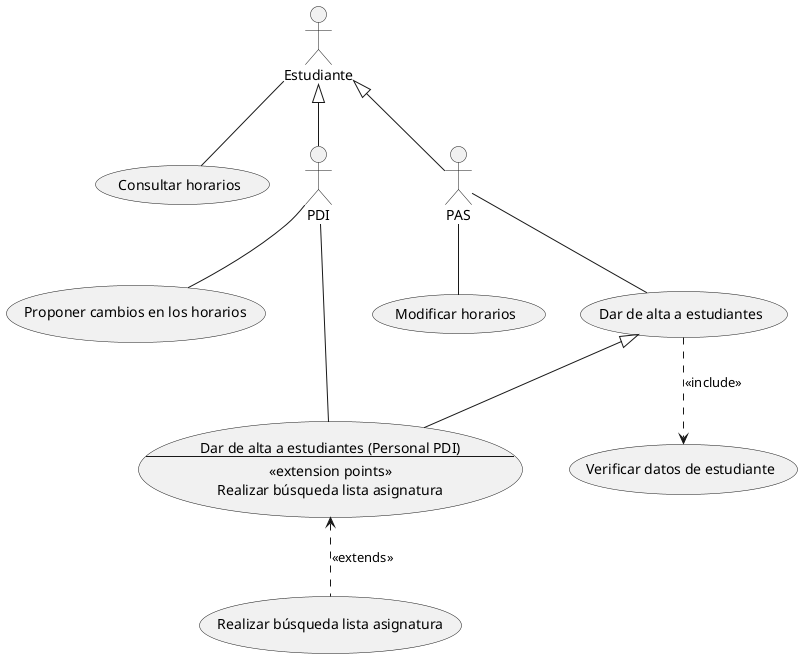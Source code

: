 
@startuml

usecase CHE as "Consultar horarios"
usecase MOD as "Modificar horarios"
usecase PROP as "Proponer cambios en los horarios"
usecase ALTA as "Dar de alta a estudiantes"
usecase ALTAPDI as "Dar de alta a estudiantes (Personal PDI)
----
<<extension points>>
Realizar búsqueda lista asignatura"
usecase VER as "Verificar datos de estudiante"
usecase BUS as "Realizar búsqueda lista asignatura"
:PDI: as pdi
pdi -- PROP
pdi -- ALTAPDI
ALTAPDI <.. BUS #line.dashed;text:black : <<extends>>
:PAS: as pas
pas -- MOD
pas -- ALTA
ALTA ..> VER #line.dashed;text:black : <<include>>
ALTA <|-- ALTAPDI
:Estudiante: as estudiante
estudiante -- CHE
estudiante <|-- pdi
estudiante <|-- pas

@enduml
